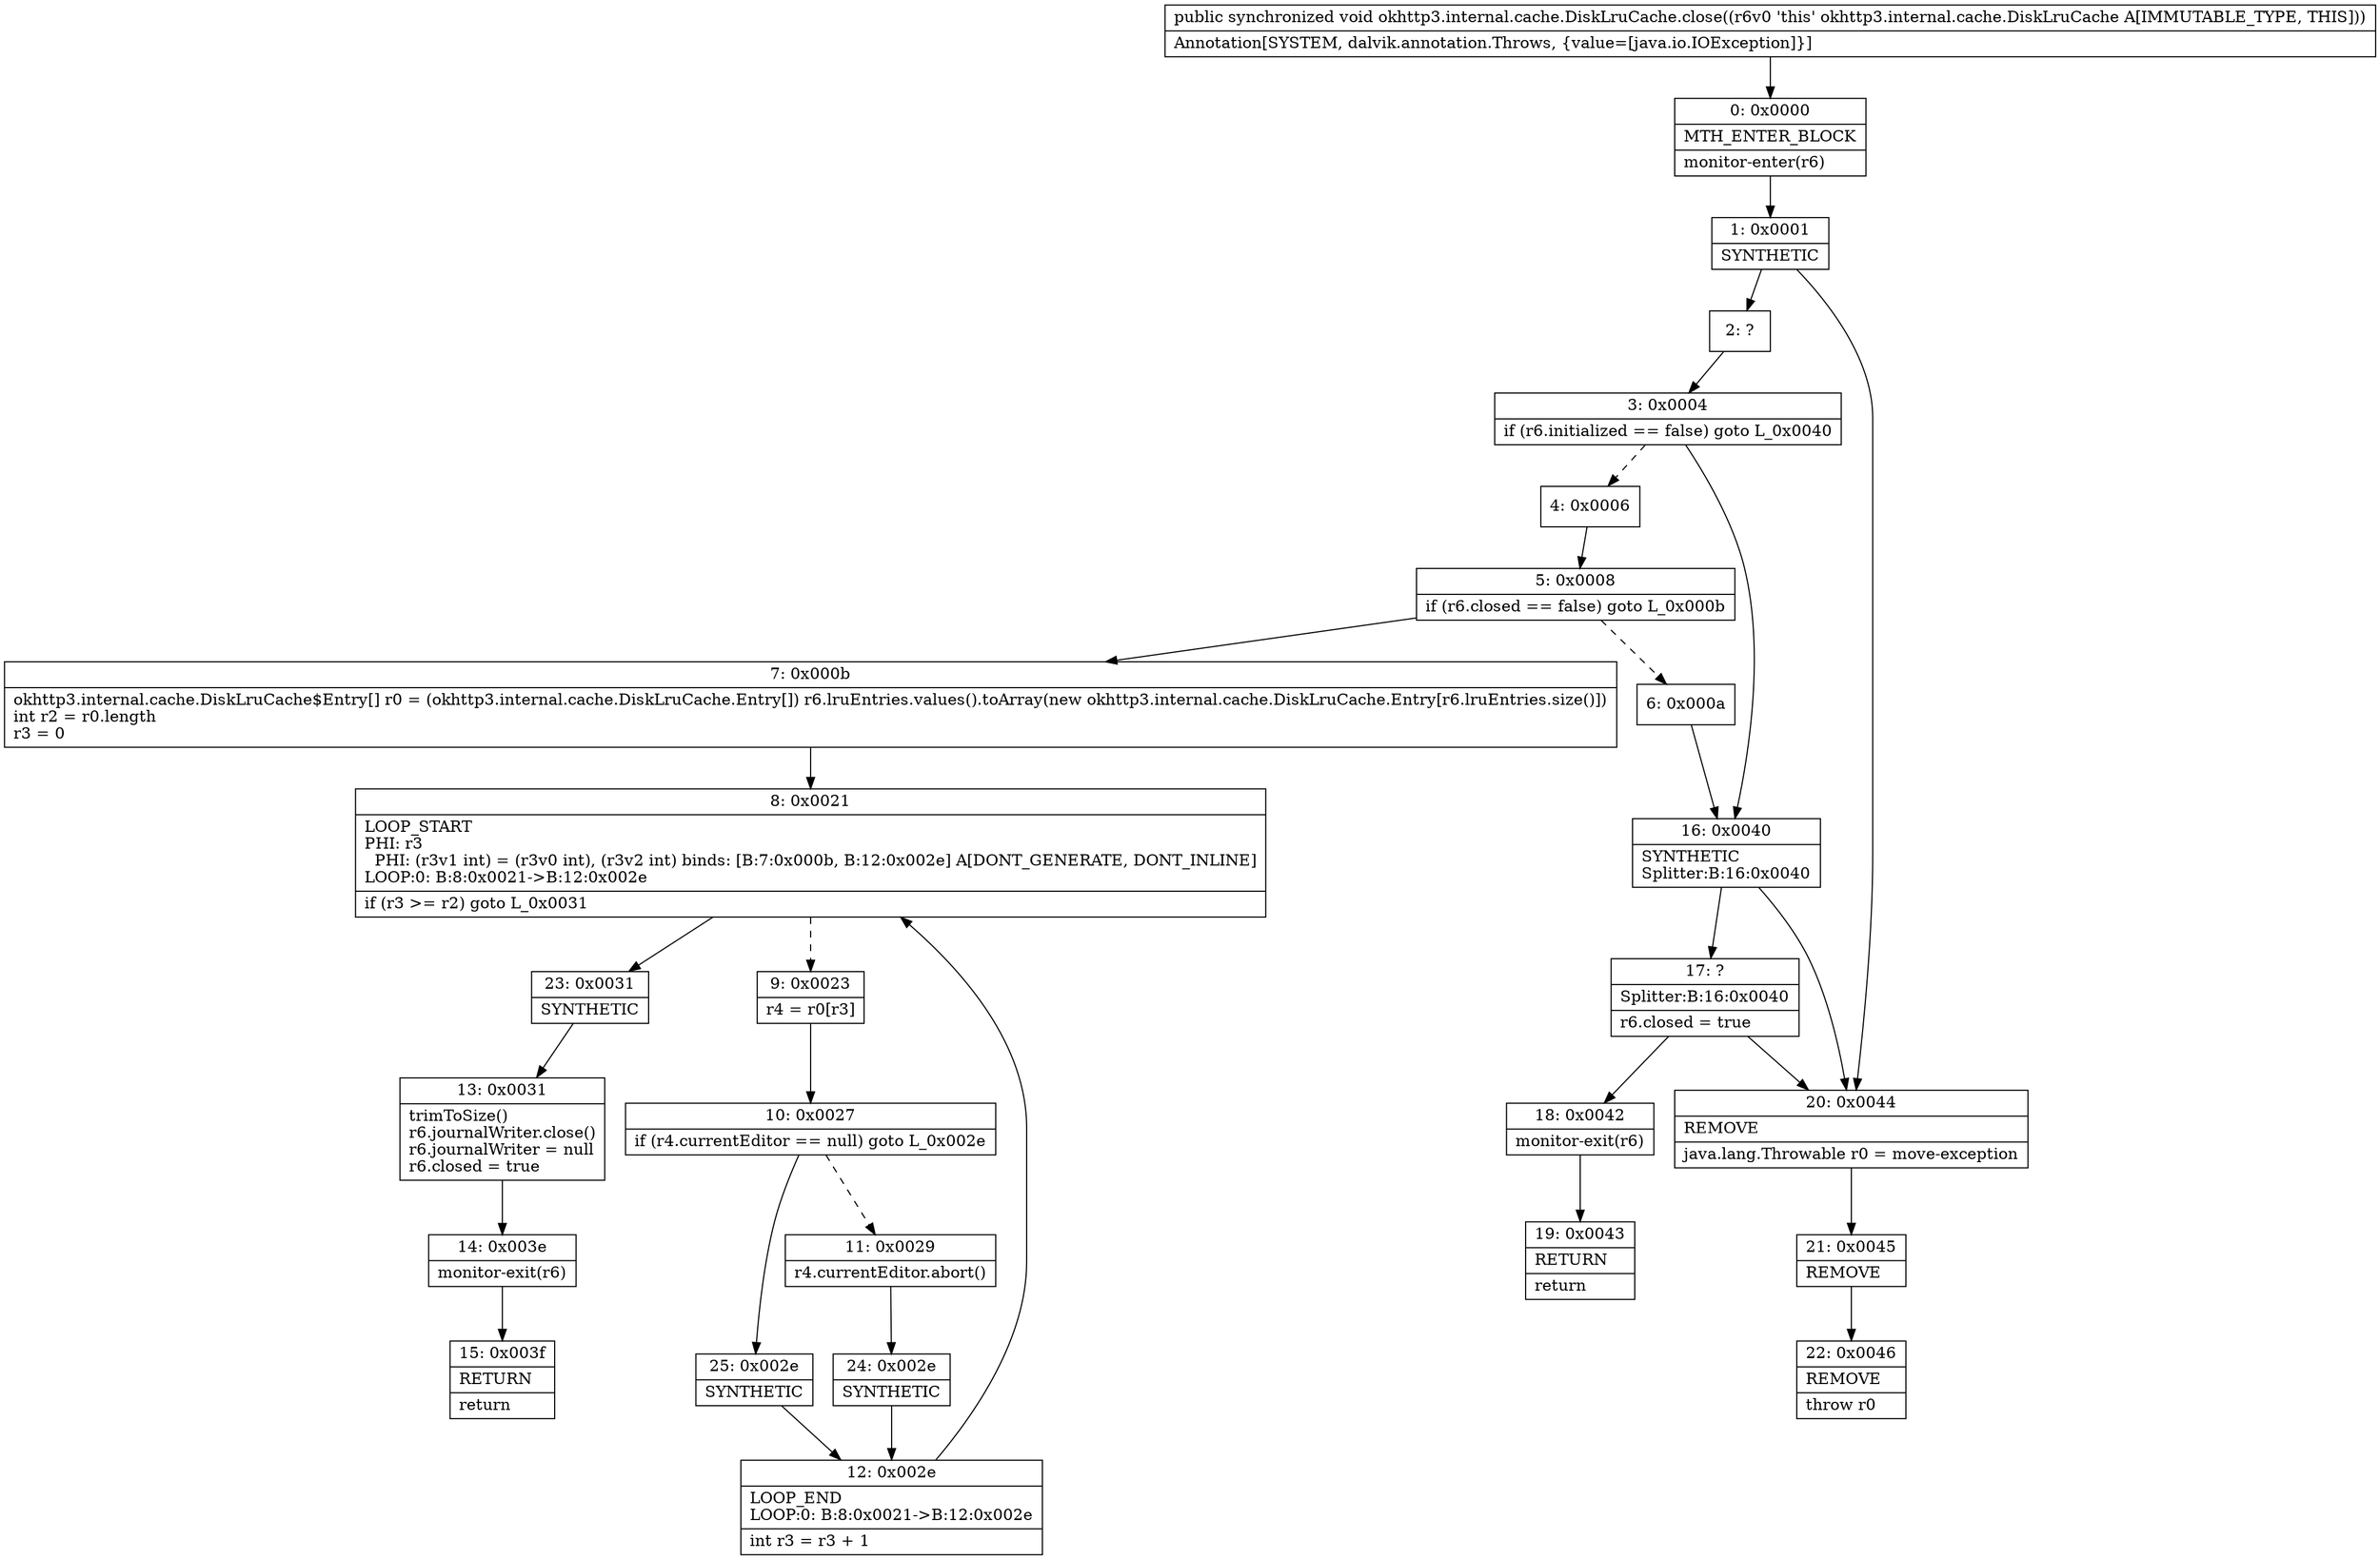 digraph "CFG forokhttp3.internal.cache.DiskLruCache.close()V" {
Node_0 [shape=record,label="{0\:\ 0x0000|MTH_ENTER_BLOCK\l|monitor\-enter(r6)\l}"];
Node_1 [shape=record,label="{1\:\ 0x0001|SYNTHETIC\l}"];
Node_2 [shape=record,label="{2\:\ ?}"];
Node_3 [shape=record,label="{3\:\ 0x0004|if (r6.initialized == false) goto L_0x0040\l}"];
Node_4 [shape=record,label="{4\:\ 0x0006}"];
Node_5 [shape=record,label="{5\:\ 0x0008|if (r6.closed == false) goto L_0x000b\l}"];
Node_6 [shape=record,label="{6\:\ 0x000a}"];
Node_7 [shape=record,label="{7\:\ 0x000b|okhttp3.internal.cache.DiskLruCache$Entry[] r0 = (okhttp3.internal.cache.DiskLruCache.Entry[]) r6.lruEntries.values().toArray(new okhttp3.internal.cache.DiskLruCache.Entry[r6.lruEntries.size()])\lint r2 = r0.length\lr3 = 0\l}"];
Node_8 [shape=record,label="{8\:\ 0x0021|LOOP_START\lPHI: r3 \l  PHI: (r3v1 int) = (r3v0 int), (r3v2 int) binds: [B:7:0x000b, B:12:0x002e] A[DONT_GENERATE, DONT_INLINE]\lLOOP:0: B:8:0x0021\-\>B:12:0x002e\l|if (r3 \>= r2) goto L_0x0031\l}"];
Node_9 [shape=record,label="{9\:\ 0x0023|r4 = r0[r3]\l}"];
Node_10 [shape=record,label="{10\:\ 0x0027|if (r4.currentEditor == null) goto L_0x002e\l}"];
Node_11 [shape=record,label="{11\:\ 0x0029|r4.currentEditor.abort()\l}"];
Node_12 [shape=record,label="{12\:\ 0x002e|LOOP_END\lLOOP:0: B:8:0x0021\-\>B:12:0x002e\l|int r3 = r3 + 1\l}"];
Node_13 [shape=record,label="{13\:\ 0x0031|trimToSize()\lr6.journalWriter.close()\lr6.journalWriter = null\lr6.closed = true\l}"];
Node_14 [shape=record,label="{14\:\ 0x003e|monitor\-exit(r6)\l}"];
Node_15 [shape=record,label="{15\:\ 0x003f|RETURN\l|return\l}"];
Node_16 [shape=record,label="{16\:\ 0x0040|SYNTHETIC\lSplitter:B:16:0x0040\l}"];
Node_17 [shape=record,label="{17\:\ ?|Splitter:B:16:0x0040\l|r6.closed = true\l}"];
Node_18 [shape=record,label="{18\:\ 0x0042|monitor\-exit(r6)\l}"];
Node_19 [shape=record,label="{19\:\ 0x0043|RETURN\l|return\l}"];
Node_20 [shape=record,label="{20\:\ 0x0044|REMOVE\l|java.lang.Throwable r0 = move\-exception\l}"];
Node_21 [shape=record,label="{21\:\ 0x0045|REMOVE\l}"];
Node_22 [shape=record,label="{22\:\ 0x0046|REMOVE\l|throw r0\l}"];
Node_23 [shape=record,label="{23\:\ 0x0031|SYNTHETIC\l}"];
Node_24 [shape=record,label="{24\:\ 0x002e|SYNTHETIC\l}"];
Node_25 [shape=record,label="{25\:\ 0x002e|SYNTHETIC\l}"];
MethodNode[shape=record,label="{public synchronized void okhttp3.internal.cache.DiskLruCache.close((r6v0 'this' okhttp3.internal.cache.DiskLruCache A[IMMUTABLE_TYPE, THIS]))  | Annotation[SYSTEM, dalvik.annotation.Throws, \{value=[java.io.IOException]\}]\l}"];
MethodNode -> Node_0;
Node_0 -> Node_1;
Node_1 -> Node_2;
Node_1 -> Node_20;
Node_2 -> Node_3;
Node_3 -> Node_4[style=dashed];
Node_3 -> Node_16;
Node_4 -> Node_5;
Node_5 -> Node_6[style=dashed];
Node_5 -> Node_7;
Node_6 -> Node_16;
Node_7 -> Node_8;
Node_8 -> Node_9[style=dashed];
Node_8 -> Node_23;
Node_9 -> Node_10;
Node_10 -> Node_11[style=dashed];
Node_10 -> Node_25;
Node_11 -> Node_24;
Node_12 -> Node_8;
Node_13 -> Node_14;
Node_14 -> Node_15;
Node_16 -> Node_17;
Node_16 -> Node_20;
Node_17 -> Node_18;
Node_17 -> Node_20;
Node_18 -> Node_19;
Node_20 -> Node_21;
Node_21 -> Node_22;
Node_23 -> Node_13;
Node_24 -> Node_12;
Node_25 -> Node_12;
}

